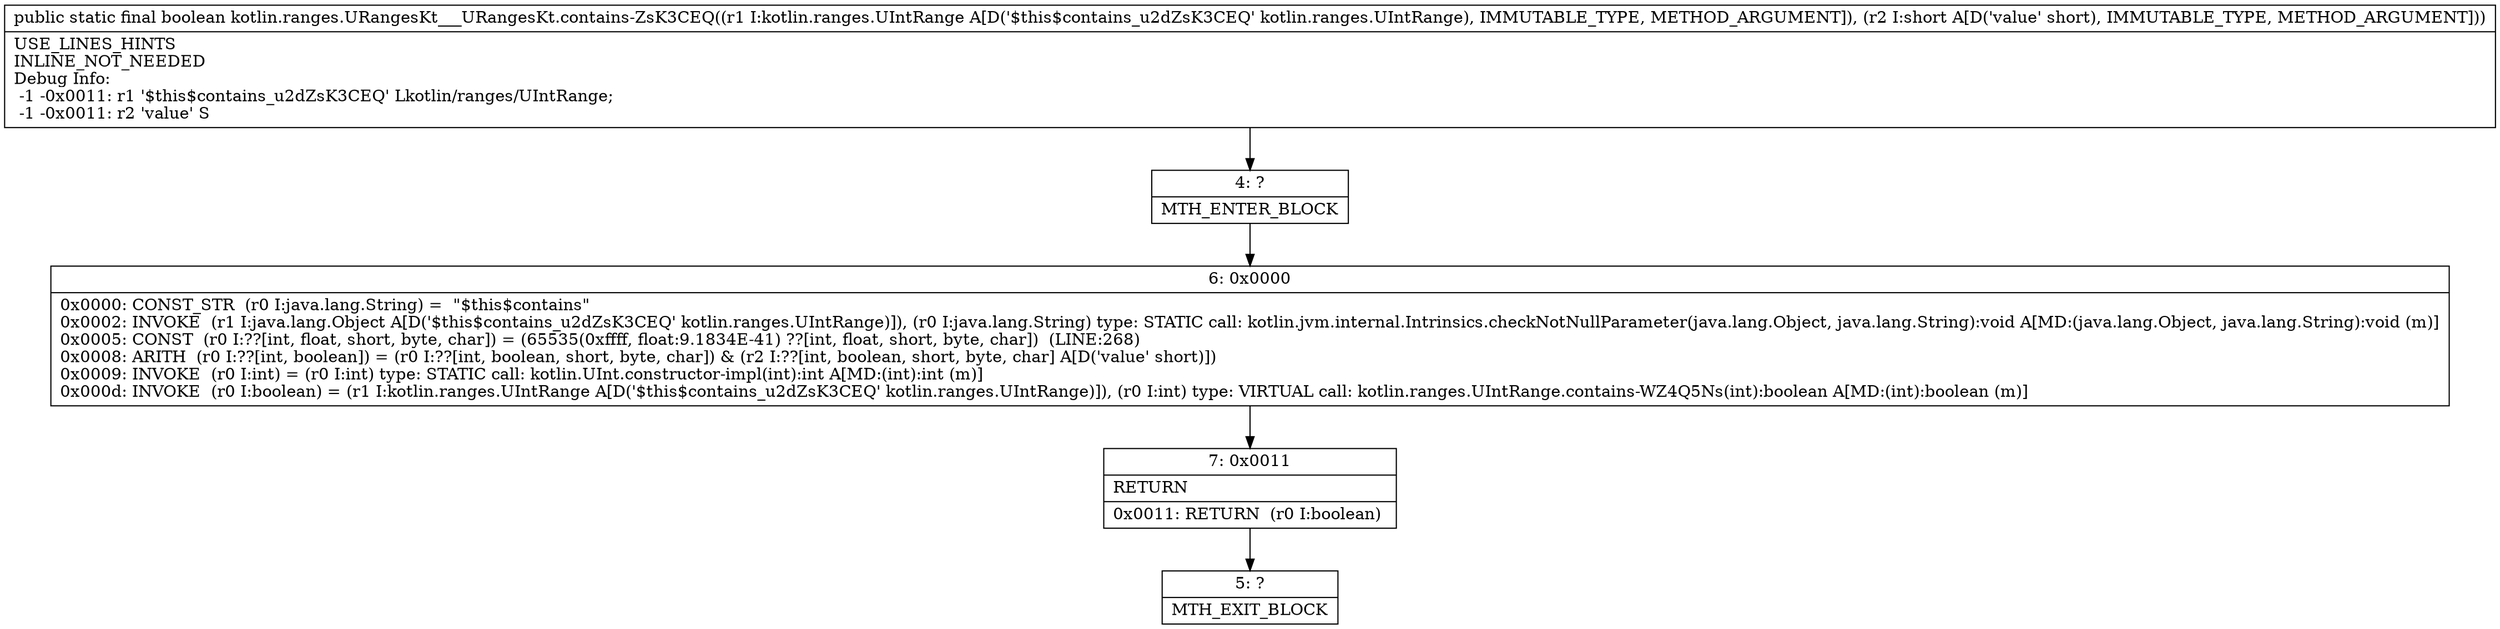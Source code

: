 digraph "CFG forkotlin.ranges.URangesKt___URangesKt.contains\-ZsK3CEQ(Lkotlin\/ranges\/UIntRange;S)Z" {
Node_4 [shape=record,label="{4\:\ ?|MTH_ENTER_BLOCK\l}"];
Node_6 [shape=record,label="{6\:\ 0x0000|0x0000: CONST_STR  (r0 I:java.lang.String) =  \"$this$contains\" \l0x0002: INVOKE  (r1 I:java.lang.Object A[D('$this$contains_u2dZsK3CEQ' kotlin.ranges.UIntRange)]), (r0 I:java.lang.String) type: STATIC call: kotlin.jvm.internal.Intrinsics.checkNotNullParameter(java.lang.Object, java.lang.String):void A[MD:(java.lang.Object, java.lang.String):void (m)]\l0x0005: CONST  (r0 I:??[int, float, short, byte, char]) = (65535(0xffff, float:9.1834E\-41) ??[int, float, short, byte, char])  (LINE:268)\l0x0008: ARITH  (r0 I:??[int, boolean]) = (r0 I:??[int, boolean, short, byte, char]) & (r2 I:??[int, boolean, short, byte, char] A[D('value' short)]) \l0x0009: INVOKE  (r0 I:int) = (r0 I:int) type: STATIC call: kotlin.UInt.constructor\-impl(int):int A[MD:(int):int (m)]\l0x000d: INVOKE  (r0 I:boolean) = (r1 I:kotlin.ranges.UIntRange A[D('$this$contains_u2dZsK3CEQ' kotlin.ranges.UIntRange)]), (r0 I:int) type: VIRTUAL call: kotlin.ranges.UIntRange.contains\-WZ4Q5Ns(int):boolean A[MD:(int):boolean (m)]\l}"];
Node_7 [shape=record,label="{7\:\ 0x0011|RETURN\l|0x0011: RETURN  (r0 I:boolean) \l}"];
Node_5 [shape=record,label="{5\:\ ?|MTH_EXIT_BLOCK\l}"];
MethodNode[shape=record,label="{public static final boolean kotlin.ranges.URangesKt___URangesKt.contains\-ZsK3CEQ((r1 I:kotlin.ranges.UIntRange A[D('$this$contains_u2dZsK3CEQ' kotlin.ranges.UIntRange), IMMUTABLE_TYPE, METHOD_ARGUMENT]), (r2 I:short A[D('value' short), IMMUTABLE_TYPE, METHOD_ARGUMENT]))  | USE_LINES_HINTS\lINLINE_NOT_NEEDED\lDebug Info:\l  \-1 \-0x0011: r1 '$this$contains_u2dZsK3CEQ' Lkotlin\/ranges\/UIntRange;\l  \-1 \-0x0011: r2 'value' S\l}"];
MethodNode -> Node_4;Node_4 -> Node_6;
Node_6 -> Node_7;
Node_7 -> Node_5;
}

